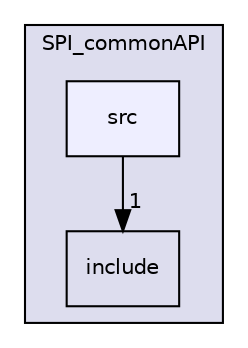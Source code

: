 digraph "SPI_commonAPI/src" {
  compound=true
  node [ fontsize="10", fontname="Helvetica"];
  edge [ labelfontsize="10", labelfontname="Helvetica"];
  subgraph clusterdir_6e2452b22e1817cda2ce74a9057f8355 {
    graph [ bgcolor="#ddddee", pencolor="black", label="SPI_commonAPI" fontname="Helvetica", fontsize="10", URL="dir_6e2452b22e1817cda2ce74a9057f8355.html"]
  dir_af114b926c417a3c8e5aee9fa618a8e2 [shape=box label="include" URL="dir_af114b926c417a3c8e5aee9fa618a8e2.html"];
  dir_87be8d12f521deb5f04ea915ebaf25ef [shape=box, label="src", style="filled", fillcolor="#eeeeff", pencolor="black", URL="dir_87be8d12f521deb5f04ea915ebaf25ef.html"];
  }
  dir_87be8d12f521deb5f04ea915ebaf25ef->dir_af114b926c417a3c8e5aee9fa618a8e2 [headlabel="1", labeldistance=1.5 headhref="dir_000016_000015.html"];
}
